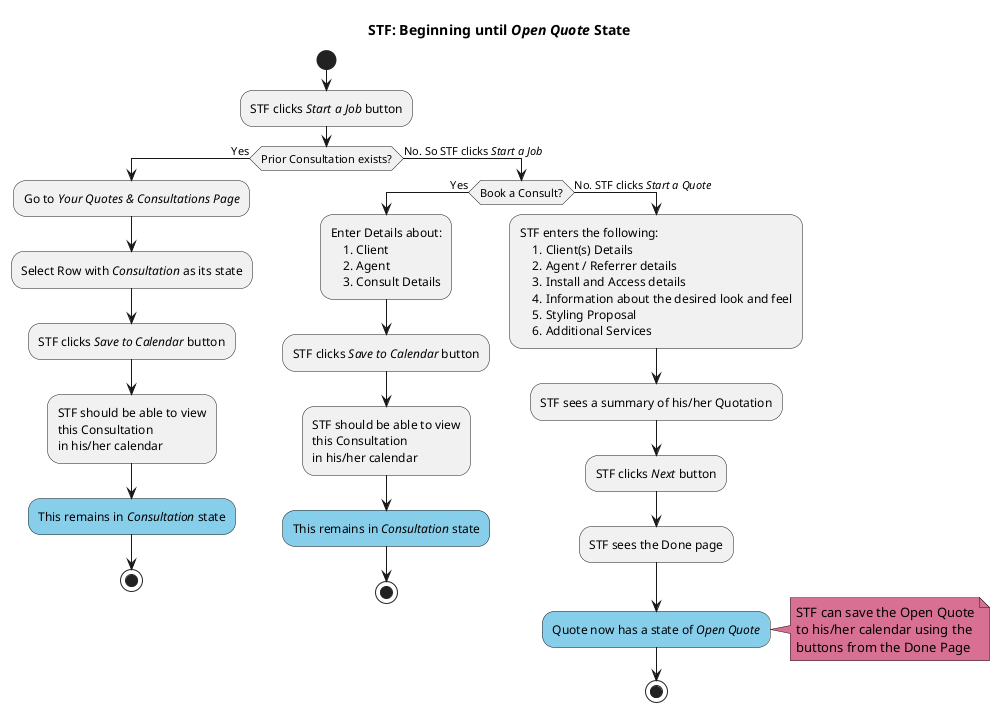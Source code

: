 @startuml
    title STF: Beginning until //Open Quote// State
    start
    :STF clicks //Start a Job// button;

    if (Prior Consultation exists?) then (Yes)
        :Go to //Your Quotes & Consultations Page//;
        :Select Row with //Consultation// as its state;
        :STF clicks //Save to Calendar// button;
        :STF should be able to view
        this Consultation
        in his/her calendar;
        #SkyBlue:This remains in //Consultation// state;
        stop
    else (No. So STF clicks //Start a Job//)
        if (Book a Consult?) then (Yes)
            :Enter Details about:
                1. Client
                2. Agent
                3. Consult Details;

            :STF clicks //Save to Calendar// button;

            :STF should be able to view
            this Consultation
            in his/her calendar;
            #SkyBlue:This remains in //Consultation// state;
            stop

        else (No. STF clicks //Start a Quote//)
            :STF enters the following:
                1. Client(s) Details
                2. Agent / Referrer details
                3. Install and Access details
                4. Information about the desired look and feel
                5. Styling Proposal
                6. Additional Services;

            :STF sees a summary of his/her Quotation;
            :STF clicks //Next// button;
            :STF sees the Done page;
            #SkyBlue:Quote now has a state of //Open Quote//;

            note right #PaleVioletRed
                STF can save the Open Quote
                to his/her calendar using the
                buttons from the Done Page
            end note

            stop
        endif
    endif
@enduml